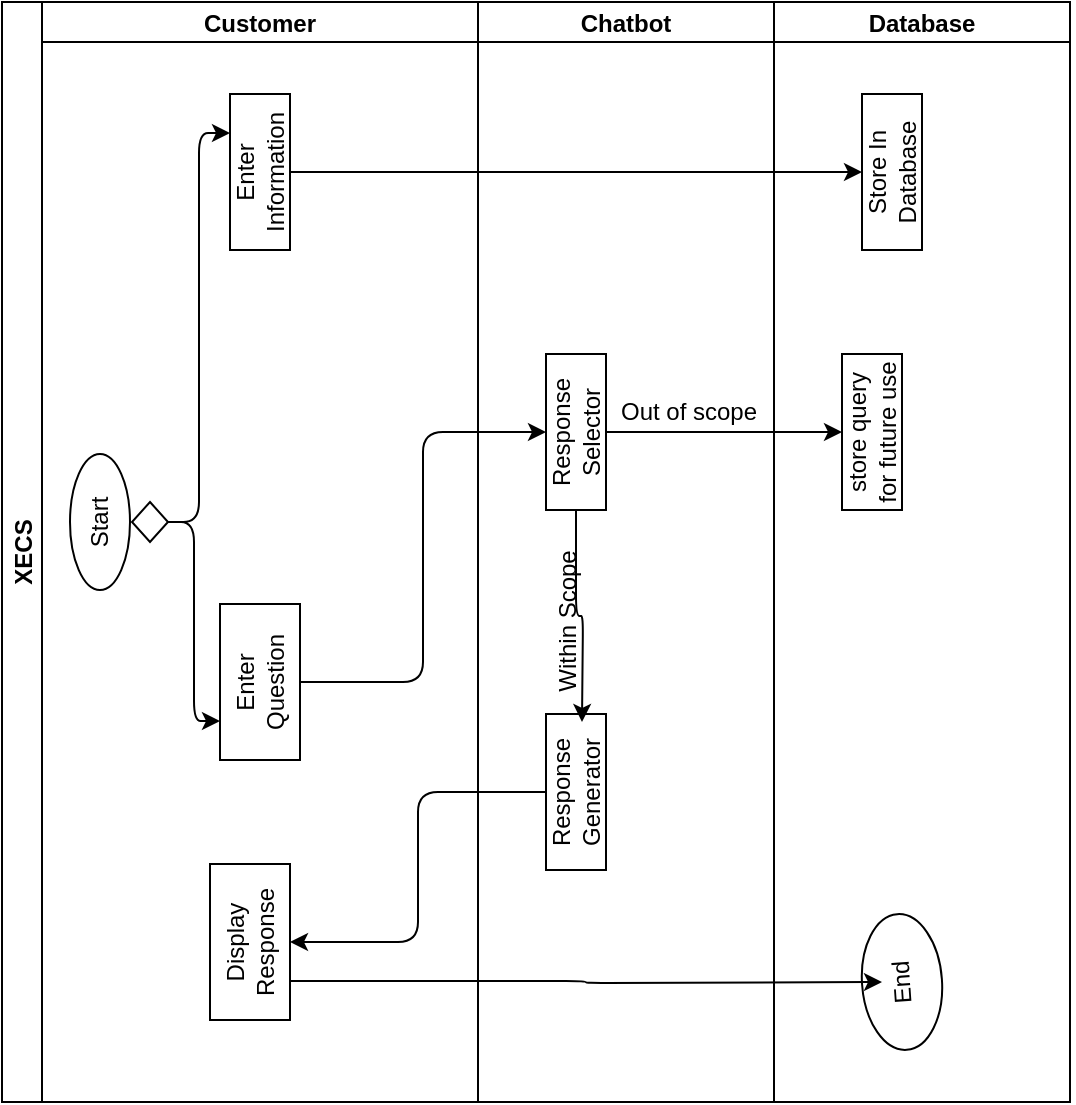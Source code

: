 <mxfile>
    <diagram id="a8hSy89A0QcdgAGZcE6o" name="Page-1">
        <mxGraphModel dx="868" dy="470" grid="1" gridSize="10" guides="1" tooltips="1" connect="1" arrows="1" fold="1" page="1" pageScale="1" pageWidth="850" pageHeight="1100" math="0" shadow="0">
            <root>
                <mxCell id="0"/>
                <mxCell id="1" parent="0"/>
                <mxCell id="35" value="" style="group" vertex="1" connectable="0" parent="1">
                    <mxGeometry x="137" y="107" width="536" height="550" as="geometry"/>
                </mxCell>
                <mxCell id="3" value="XECS" style="swimlane;childLayout=stackLayout;resizeParent=1;resizeParentMax=0;startSize=20;horizontal=0;horizontalStack=1;" vertex="1" parent="35">
                    <mxGeometry width="534" height="550" as="geometry"/>
                </mxCell>
                <mxCell id="4" value="Customer" style="swimlane;startSize=20;" vertex="1" parent="3">
                    <mxGeometry x="20" width="218" height="550" as="geometry"/>
                </mxCell>
                <mxCell id="7" value="Start" style="ellipse;whiteSpace=wrap;html=1;rotation=-90;" vertex="1" parent="4">
                    <mxGeometry x="-5" y="245" width="68" height="30" as="geometry"/>
                </mxCell>
                <mxCell id="10" value="Enter Information" style="rounded=0;whiteSpace=wrap;html=1;rotation=-90;" vertex="1" parent="4">
                    <mxGeometry x="70" y="70" width="78" height="30" as="geometry"/>
                </mxCell>
                <mxCell id="11" value="Enter Question" style="rounded=0;whiteSpace=wrap;html=1;rotation=-90;" vertex="1" parent="4">
                    <mxGeometry x="70" y="320" width="78" height="40" as="geometry"/>
                </mxCell>
                <mxCell id="18" style="edgeStyle=orthogonalEdgeStyle;html=1;exitX=1;exitY=0.5;exitDx=0;exitDy=0;entryX=0.75;entryY=0;entryDx=0;entryDy=0;" edge="1" parent="4" source="16" target="10">
                    <mxGeometry relative="1" as="geometry"/>
                </mxCell>
                <mxCell id="19" style="edgeStyle=orthogonalEdgeStyle;html=1;exitX=1;exitY=0.5;exitDx=0;exitDy=0;entryX=0.25;entryY=0;entryDx=0;entryDy=0;" edge="1" parent="4" source="16" target="11">
                    <mxGeometry relative="1" as="geometry"/>
                </mxCell>
                <mxCell id="16" value="" style="rhombus;whiteSpace=wrap;html=1;" vertex="1" parent="4">
                    <mxGeometry x="45" y="250" width="18" height="20" as="geometry"/>
                </mxCell>
                <mxCell id="29" value="Display Response" style="rounded=0;whiteSpace=wrap;html=1;rotation=-90;" vertex="1" parent="4">
                    <mxGeometry x="65" y="450" width="78" height="40" as="geometry"/>
                </mxCell>
                <mxCell id="5" value="Chatbot" style="swimlane;startSize=20;" vertex="1" parent="3">
                    <mxGeometry x="238" width="148" height="550" as="geometry"/>
                </mxCell>
                <mxCell id="24" value="Response Selector" style="rounded=0;whiteSpace=wrap;html=1;rotation=-90;" vertex="1" parent="5">
                    <mxGeometry x="10" y="200" width="78" height="30" as="geometry"/>
                </mxCell>
                <mxCell id="27" value="Response Generator" style="rounded=0;whiteSpace=wrap;html=1;rotation=-90;" vertex="1" parent="5">
                    <mxGeometry x="10" y="380" width="78" height="30" as="geometry"/>
                </mxCell>
                <mxCell id="28" value="Within Scope" style="text;html=1;align=center;verticalAlign=middle;resizable=0;points=[];autosize=1;strokeColor=none;fillColor=none;rotation=-90;" vertex="1" parent="5">
                    <mxGeometry y="295" width="90" height="30" as="geometry"/>
                </mxCell>
                <mxCell id="34" value="Out of scope" style="text;html=1;align=center;verticalAlign=middle;resizable=0;points=[];autosize=1;strokeColor=none;fillColor=none;" vertex="1" parent="5">
                    <mxGeometry x="60" y="190" width="90" height="30" as="geometry"/>
                </mxCell>
                <mxCell id="25" style="edgeStyle=orthogonalEdgeStyle;html=1;exitX=0.5;exitY=1;exitDx=0;exitDy=0;entryX=0.5;entryY=0;entryDx=0;entryDy=0;" edge="1" parent="3" source="11" target="24">
                    <mxGeometry relative="1" as="geometry"/>
                </mxCell>
                <mxCell id="30" style="edgeStyle=orthogonalEdgeStyle;html=1;exitX=0.5;exitY=0;exitDx=0;exitDy=0;entryX=0.5;entryY=1;entryDx=0;entryDy=0;" edge="1" parent="3" source="27" target="29">
                    <mxGeometry relative="1" as="geometry"/>
                </mxCell>
                <mxCell id="6" value="Database" style="swimlane;startSize=20;" vertex="1" parent="3">
                    <mxGeometry x="386" width="148" height="550" as="geometry"/>
                </mxCell>
                <mxCell id="22" value="Store In Database" style="rounded=0;whiteSpace=wrap;html=1;rotation=-90;" vertex="1" parent="6">
                    <mxGeometry x="20" y="70" width="78" height="30" as="geometry"/>
                </mxCell>
                <mxCell id="32" value="store query for future use" style="rounded=0;whiteSpace=wrap;html=1;rotation=-90;" vertex="1" parent="6">
                    <mxGeometry x="10" y="200" width="78" height="30" as="geometry"/>
                </mxCell>
                <mxCell id="8" value="End" style="ellipse;whiteSpace=wrap;html=1;rotation=-94;" vertex="1" parent="6">
                    <mxGeometry x="30" y="470" width="68" height="40" as="geometry"/>
                </mxCell>
                <mxCell id="31" style="edgeStyle=orthogonalEdgeStyle;html=1;exitX=0.5;exitY=1;exitDx=0;exitDy=0;entryX=0.5;entryY=0;entryDx=0;entryDy=0;" edge="1" parent="3" source="24" target="32">
                    <mxGeometry relative="1" as="geometry">
                        <mxPoint x="330" y="215" as="targetPoint"/>
                    </mxGeometry>
                </mxCell>
                <mxCell id="20" style="edgeStyle=orthogonalEdgeStyle;html=1;exitX=0.5;exitY=1;exitDx=0;exitDy=0;entryX=0.5;entryY=0;entryDx=0;entryDy=0;" edge="1" parent="3" source="10" target="22">
                    <mxGeometry relative="1" as="geometry">
                        <mxPoint x="410" y="85" as="targetPoint"/>
                    </mxGeometry>
                </mxCell>
                <mxCell id="26" style="edgeStyle=orthogonalEdgeStyle;html=1;exitX=0;exitY=0.5;exitDx=0;exitDy=0;" edge="1" parent="35" source="24">
                    <mxGeometry relative="1" as="geometry">
                        <mxPoint x="290" y="360" as="targetPoint"/>
                    </mxGeometry>
                </mxCell>
                <mxCell id="33" style="edgeStyle=orthogonalEdgeStyle;html=1;exitX=0.25;exitY=1;exitDx=0;exitDy=0;" edge="1" parent="35" source="29">
                    <mxGeometry relative="1" as="geometry">
                        <mxPoint x="440" y="490" as="targetPoint"/>
                    </mxGeometry>
                </mxCell>
            </root>
        </mxGraphModel>
    </diagram>
</mxfile>